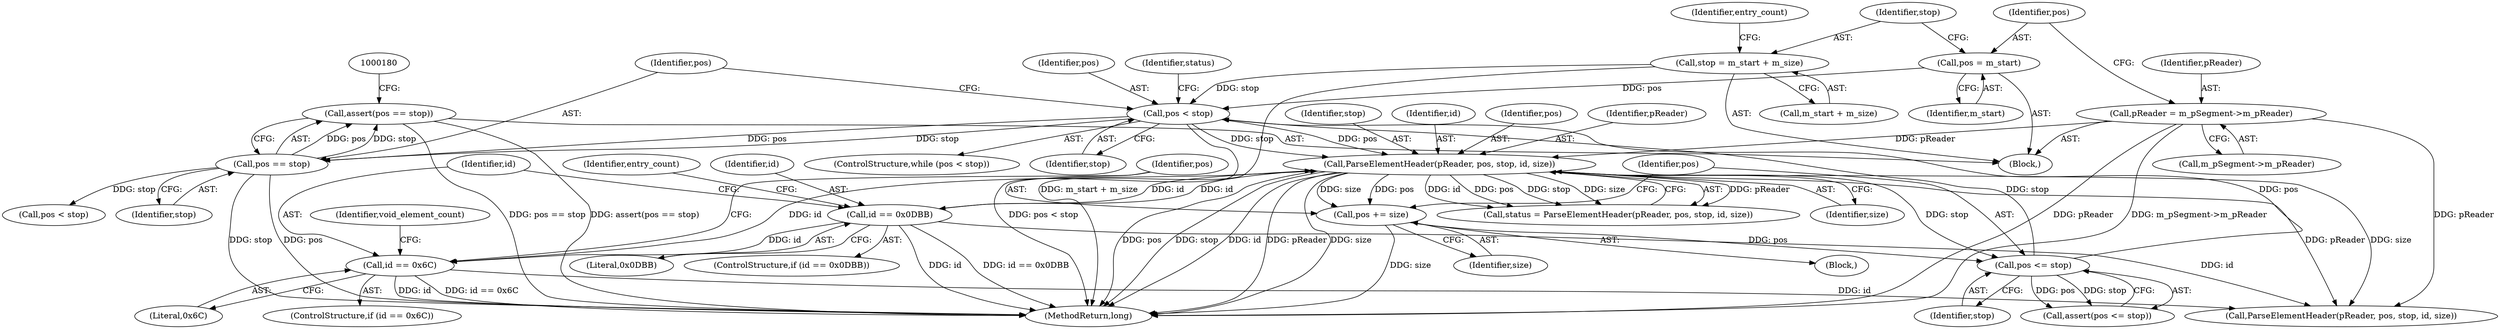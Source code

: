 digraph "1_Android_cc274e2abe8b2a6698a5c47d8aa4bb45f1f9538d_34@API" {
"1000175" [label="(Call,assert(pos == stop))"];
"1000176" [label="(Call,pos == stop)"];
"1000134" [label="(Call,pos < stop)"];
"1000116" [label="(Call,pos = m_start)"];
"1000172" [label="(Call,pos <= stop)"];
"1000168" [label="(Call,pos += size)"];
"1000143" [label="(Call,ParseElementHeader(pReader, pos, stop, id, size))"];
"1000110" [label="(Call,pReader = m_pSegment->m_pReader)"];
"1000163" [label="(Call,id == 0x6C)"];
"1000156" [label="(Call,id == 0x0DBB)"];
"1000120" [label="(Call,stop = m_start + m_size)"];
"1000160" [label="(Identifier,entry_count)"];
"1000135" [label="(Identifier,pos)"];
"1000157" [label="(Identifier,id)"];
"1000116" [label="(Call,pos = m_start)"];
"1000146" [label="(Identifier,stop)"];
"1000163" [label="(Call,id == 0x6C)"];
"1000156" [label="(Call,id == 0x0DBB)"];
"1000111" [label="(Identifier,pReader)"];
"1000158" [label="(Literal,0x0DBB)"];
"1000215" [label="(Call,pos < stop)"];
"1000142" [label="(Identifier,status)"];
"1000175" [label="(Call,assert(pos == stop))"];
"1000127" [label="(Identifier,entry_count)"];
"1000162" [label="(ControlStructure,if (id == 0x6C))"];
"1000155" [label="(ControlStructure,if (id == 0x0DBB))"];
"1000122" [label="(Call,m_start + m_size)"];
"1000176" [label="(Call,pos == stop)"];
"1000177" [label="(Identifier,pos)"];
"1000169" [label="(Identifier,pos)"];
"1000148" [label="(Identifier,size)"];
"1000109" [label="(Block,)"];
"1000136" [label="(Identifier,stop)"];
"1000170" [label="(Identifier,size)"];
"1000165" [label="(Literal,0x6C)"];
"1000168" [label="(Call,pos += size)"];
"1000143" [label="(Call,ParseElementHeader(pReader, pos, stop, id, size))"];
"1000167" [label="(Identifier,void_element_count)"];
"1000134" [label="(Call,pos < stop)"];
"1000174" [label="(Identifier,stop)"];
"1000121" [label="(Identifier,stop)"];
"1000133" [label="(ControlStructure,while (pos < stop))"];
"1000110" [label="(Call,pReader = m_pSegment->m_pReader)"];
"1000350" [label="(MethodReturn,long)"];
"1000164" [label="(Identifier,id)"];
"1000178" [label="(Identifier,stop)"];
"1000172" [label="(Call,pos <= stop)"];
"1000141" [label="(Call,status = ParseElementHeader(pReader, pos, stop, id, size))"];
"1000173" [label="(Identifier,pos)"];
"1000112" [label="(Call,m_pSegment->m_pReader)"];
"1000147" [label="(Identifier,id)"];
"1000145" [label="(Identifier,pos)"];
"1000120" [label="(Call,stop = m_start + m_size)"];
"1000228" [label="(Call,ParseElementHeader(pReader, pos, stop, id, size))"];
"1000118" [label="(Identifier,m_start)"];
"1000144" [label="(Identifier,pReader)"];
"1000137" [label="(Block,)"];
"1000171" [label="(Call,assert(pos <= stop))"];
"1000117" [label="(Identifier,pos)"];
"1000175" -> "1000109"  [label="AST: "];
"1000175" -> "1000176"  [label="CFG: "];
"1000176" -> "1000175"  [label="AST: "];
"1000180" -> "1000175"  [label="CFG: "];
"1000175" -> "1000350"  [label="DDG: pos == stop"];
"1000175" -> "1000350"  [label="DDG: assert(pos == stop)"];
"1000176" -> "1000175"  [label="DDG: pos"];
"1000176" -> "1000175"  [label="DDG: stop"];
"1000176" -> "1000178"  [label="CFG: "];
"1000177" -> "1000176"  [label="AST: "];
"1000178" -> "1000176"  [label="AST: "];
"1000176" -> "1000350"  [label="DDG: stop"];
"1000176" -> "1000350"  [label="DDG: pos"];
"1000134" -> "1000176"  [label="DDG: pos"];
"1000134" -> "1000176"  [label="DDG: stop"];
"1000176" -> "1000215"  [label="DDG: stop"];
"1000134" -> "1000133"  [label="AST: "];
"1000134" -> "1000136"  [label="CFG: "];
"1000135" -> "1000134"  [label="AST: "];
"1000136" -> "1000134"  [label="AST: "];
"1000142" -> "1000134"  [label="CFG: "];
"1000177" -> "1000134"  [label="CFG: "];
"1000134" -> "1000350"  [label="DDG: pos < stop"];
"1000116" -> "1000134"  [label="DDG: pos"];
"1000172" -> "1000134"  [label="DDG: pos"];
"1000172" -> "1000134"  [label="DDG: stop"];
"1000120" -> "1000134"  [label="DDG: stop"];
"1000134" -> "1000143"  [label="DDG: pos"];
"1000134" -> "1000143"  [label="DDG: stop"];
"1000116" -> "1000109"  [label="AST: "];
"1000116" -> "1000118"  [label="CFG: "];
"1000117" -> "1000116"  [label="AST: "];
"1000118" -> "1000116"  [label="AST: "];
"1000121" -> "1000116"  [label="CFG: "];
"1000172" -> "1000171"  [label="AST: "];
"1000172" -> "1000174"  [label="CFG: "];
"1000173" -> "1000172"  [label="AST: "];
"1000174" -> "1000172"  [label="AST: "];
"1000171" -> "1000172"  [label="CFG: "];
"1000172" -> "1000171"  [label="DDG: pos"];
"1000172" -> "1000171"  [label="DDG: stop"];
"1000168" -> "1000172"  [label="DDG: pos"];
"1000143" -> "1000172"  [label="DDG: stop"];
"1000168" -> "1000137"  [label="AST: "];
"1000168" -> "1000170"  [label="CFG: "];
"1000169" -> "1000168"  [label="AST: "];
"1000170" -> "1000168"  [label="AST: "];
"1000173" -> "1000168"  [label="CFG: "];
"1000168" -> "1000350"  [label="DDG: size"];
"1000143" -> "1000168"  [label="DDG: size"];
"1000143" -> "1000168"  [label="DDG: pos"];
"1000143" -> "1000141"  [label="AST: "];
"1000143" -> "1000148"  [label="CFG: "];
"1000144" -> "1000143"  [label="AST: "];
"1000145" -> "1000143"  [label="AST: "];
"1000146" -> "1000143"  [label="AST: "];
"1000147" -> "1000143"  [label="AST: "];
"1000148" -> "1000143"  [label="AST: "];
"1000141" -> "1000143"  [label="CFG: "];
"1000143" -> "1000350"  [label="DDG: pReader"];
"1000143" -> "1000350"  [label="DDG: size"];
"1000143" -> "1000350"  [label="DDG: pos"];
"1000143" -> "1000350"  [label="DDG: stop"];
"1000143" -> "1000350"  [label="DDG: id"];
"1000143" -> "1000141"  [label="DDG: pReader"];
"1000143" -> "1000141"  [label="DDG: id"];
"1000143" -> "1000141"  [label="DDG: pos"];
"1000143" -> "1000141"  [label="DDG: stop"];
"1000143" -> "1000141"  [label="DDG: size"];
"1000110" -> "1000143"  [label="DDG: pReader"];
"1000163" -> "1000143"  [label="DDG: id"];
"1000156" -> "1000143"  [label="DDG: id"];
"1000143" -> "1000156"  [label="DDG: id"];
"1000143" -> "1000228"  [label="DDG: pReader"];
"1000143" -> "1000228"  [label="DDG: size"];
"1000110" -> "1000109"  [label="AST: "];
"1000110" -> "1000112"  [label="CFG: "];
"1000111" -> "1000110"  [label="AST: "];
"1000112" -> "1000110"  [label="AST: "];
"1000117" -> "1000110"  [label="CFG: "];
"1000110" -> "1000350"  [label="DDG: m_pSegment->m_pReader"];
"1000110" -> "1000350"  [label="DDG: pReader"];
"1000110" -> "1000228"  [label="DDG: pReader"];
"1000163" -> "1000162"  [label="AST: "];
"1000163" -> "1000165"  [label="CFG: "];
"1000164" -> "1000163"  [label="AST: "];
"1000165" -> "1000163"  [label="AST: "];
"1000167" -> "1000163"  [label="CFG: "];
"1000169" -> "1000163"  [label="CFG: "];
"1000163" -> "1000350"  [label="DDG: id"];
"1000163" -> "1000350"  [label="DDG: id == 0x6C"];
"1000156" -> "1000163"  [label="DDG: id"];
"1000163" -> "1000228"  [label="DDG: id"];
"1000156" -> "1000155"  [label="AST: "];
"1000156" -> "1000158"  [label="CFG: "];
"1000157" -> "1000156"  [label="AST: "];
"1000158" -> "1000156"  [label="AST: "];
"1000160" -> "1000156"  [label="CFG: "];
"1000164" -> "1000156"  [label="CFG: "];
"1000156" -> "1000350"  [label="DDG: id"];
"1000156" -> "1000350"  [label="DDG: id == 0x0DBB"];
"1000156" -> "1000228"  [label="DDG: id"];
"1000120" -> "1000109"  [label="AST: "];
"1000120" -> "1000122"  [label="CFG: "];
"1000121" -> "1000120"  [label="AST: "];
"1000122" -> "1000120"  [label="AST: "];
"1000127" -> "1000120"  [label="CFG: "];
"1000120" -> "1000350"  [label="DDG: m_start + m_size"];
}
